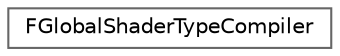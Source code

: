 digraph "Graphical Class Hierarchy"
{
 // INTERACTIVE_SVG=YES
 // LATEX_PDF_SIZE
  bgcolor="transparent";
  edge [fontname=Helvetica,fontsize=10,labelfontname=Helvetica,labelfontsize=10];
  node [fontname=Helvetica,fontsize=10,shape=box,height=0.2,width=0.4];
  rankdir="LR";
  Node0 [id="Node000000",label="FGlobalShaderTypeCompiler",height=0.2,width=0.4,color="grey40", fillcolor="white", style="filled",URL="$dc/d74/classFGlobalShaderTypeCompiler.html",tooltip=" "];
}
